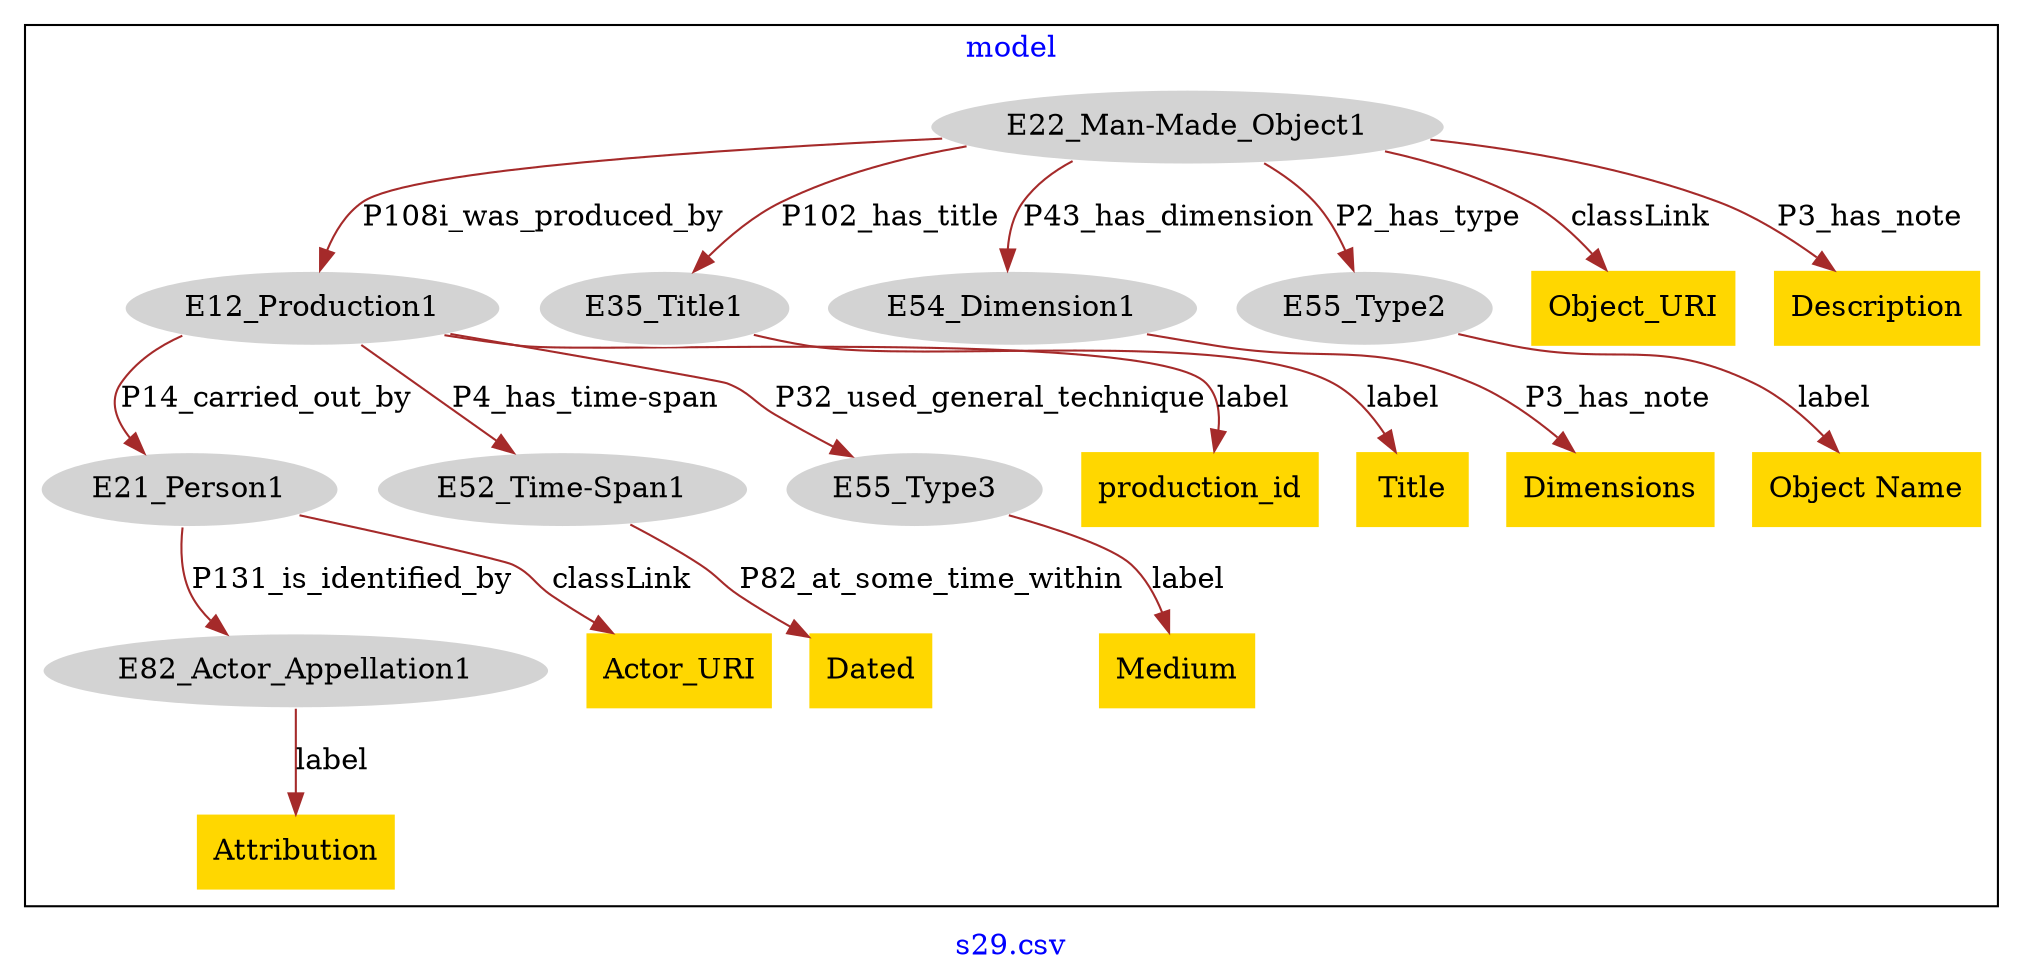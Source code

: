 digraph n0 {
fontcolor="blue"
remincross="true"
label="s29.csv"
subgraph cluster {
label="model"
n2[style="filled",color="white",fillcolor="lightgray",label="E12_Production1"];
n3[style="filled",color="white",fillcolor="lightgray",label="E21_Person1"];
n4[style="filled",color="white",fillcolor="lightgray",label="E52_Time-Span1"];
n5[style="filled",color="white",fillcolor="lightgray",label="E55_Type3"];
n6[style="filled",color="white",fillcolor="lightgray",label="E82_Actor_Appellation1"];
n7[style="filled",color="white",fillcolor="lightgray",label="E22_Man-Made_Object1"];
n8[style="filled",color="white",fillcolor="lightgray",label="E35_Title1"];
n9[style="filled",color="white",fillcolor="lightgray",label="E54_Dimension1"];
n10[style="filled",color="white",fillcolor="lightgray",label="E55_Type2"];
n11[shape="plaintext",style="filled",fillcolor="gold",label="Title"];
n12[shape="plaintext",style="filled",fillcolor="gold",label="Dated"];
n13[shape="plaintext",style="filled",fillcolor="gold",label="Attribution"];
n14[shape="plaintext",style="filled",fillcolor="gold",label="Object Name"];
n15[shape="plaintext",style="filled",fillcolor="gold",label="Object_URI"];
n16[shape="plaintext",style="filled",fillcolor="gold",label="production_id"];
n17[shape="plaintext",style="filled",fillcolor="gold",label="Dimensions"];
n18[shape="plaintext",style="filled",fillcolor="gold",label="Description"];
n19[shape="plaintext",style="filled",fillcolor="gold",label="Actor_URI"];
n20[shape="plaintext",style="filled",fillcolor="gold",label="Medium"];
}
n2 -> n3[color="brown",fontcolor="black",label="P14_carried_out_by"]
n2 -> n4[color="brown",fontcolor="black",label="P4_has_time-span"]
n2 -> n5[color="brown",fontcolor="black",label="P32_used_general_technique"]
n3 -> n6[color="brown",fontcolor="black",label="P131_is_identified_by"]
n7 -> n2[color="brown",fontcolor="black",label="P108i_was_produced_by"]
n7 -> n8[color="brown",fontcolor="black",label="P102_has_title"]
n7 -> n9[color="brown",fontcolor="black",label="P43_has_dimension"]
n7 -> n10[color="brown",fontcolor="black",label="P2_has_type"]
n8 -> n11[color="brown",fontcolor="black",label="label"]
n4 -> n12[color="brown",fontcolor="black",label="P82_at_some_time_within"]
n6 -> n13[color="brown",fontcolor="black",label="label"]
n10 -> n14[color="brown",fontcolor="black",label="label"]
n7 -> n15[color="brown",fontcolor="black",label="classLink"]
n2 -> n16[color="brown",fontcolor="black",label="label"]
n9 -> n17[color="brown",fontcolor="black",label="P3_has_note"]
n7 -> n18[color="brown",fontcolor="black",label="P3_has_note"]
n3 -> n19[color="brown",fontcolor="black",label="classLink"]
n5 -> n20[color="brown",fontcolor="black",label="label"]
}
